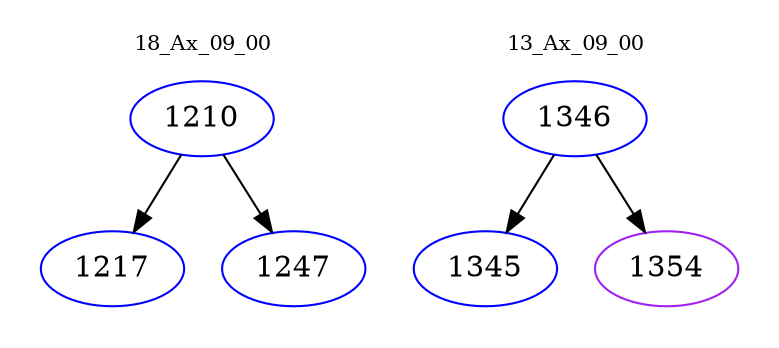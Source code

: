 digraph{
subgraph cluster_0 {
color = white
label = "18_Ax_09_00";
fontsize=10;
T0_1210 [label="1210", color="blue"]
T0_1210 -> T0_1217 [color="black"]
T0_1217 [label="1217", color="blue"]
T0_1210 -> T0_1247 [color="black"]
T0_1247 [label="1247", color="blue"]
}
subgraph cluster_1 {
color = white
label = "13_Ax_09_00";
fontsize=10;
T1_1346 [label="1346", color="blue"]
T1_1346 -> T1_1345 [color="black"]
T1_1345 [label="1345", color="blue"]
T1_1346 -> T1_1354 [color="black"]
T1_1354 [label="1354", color="purple"]
}
}
